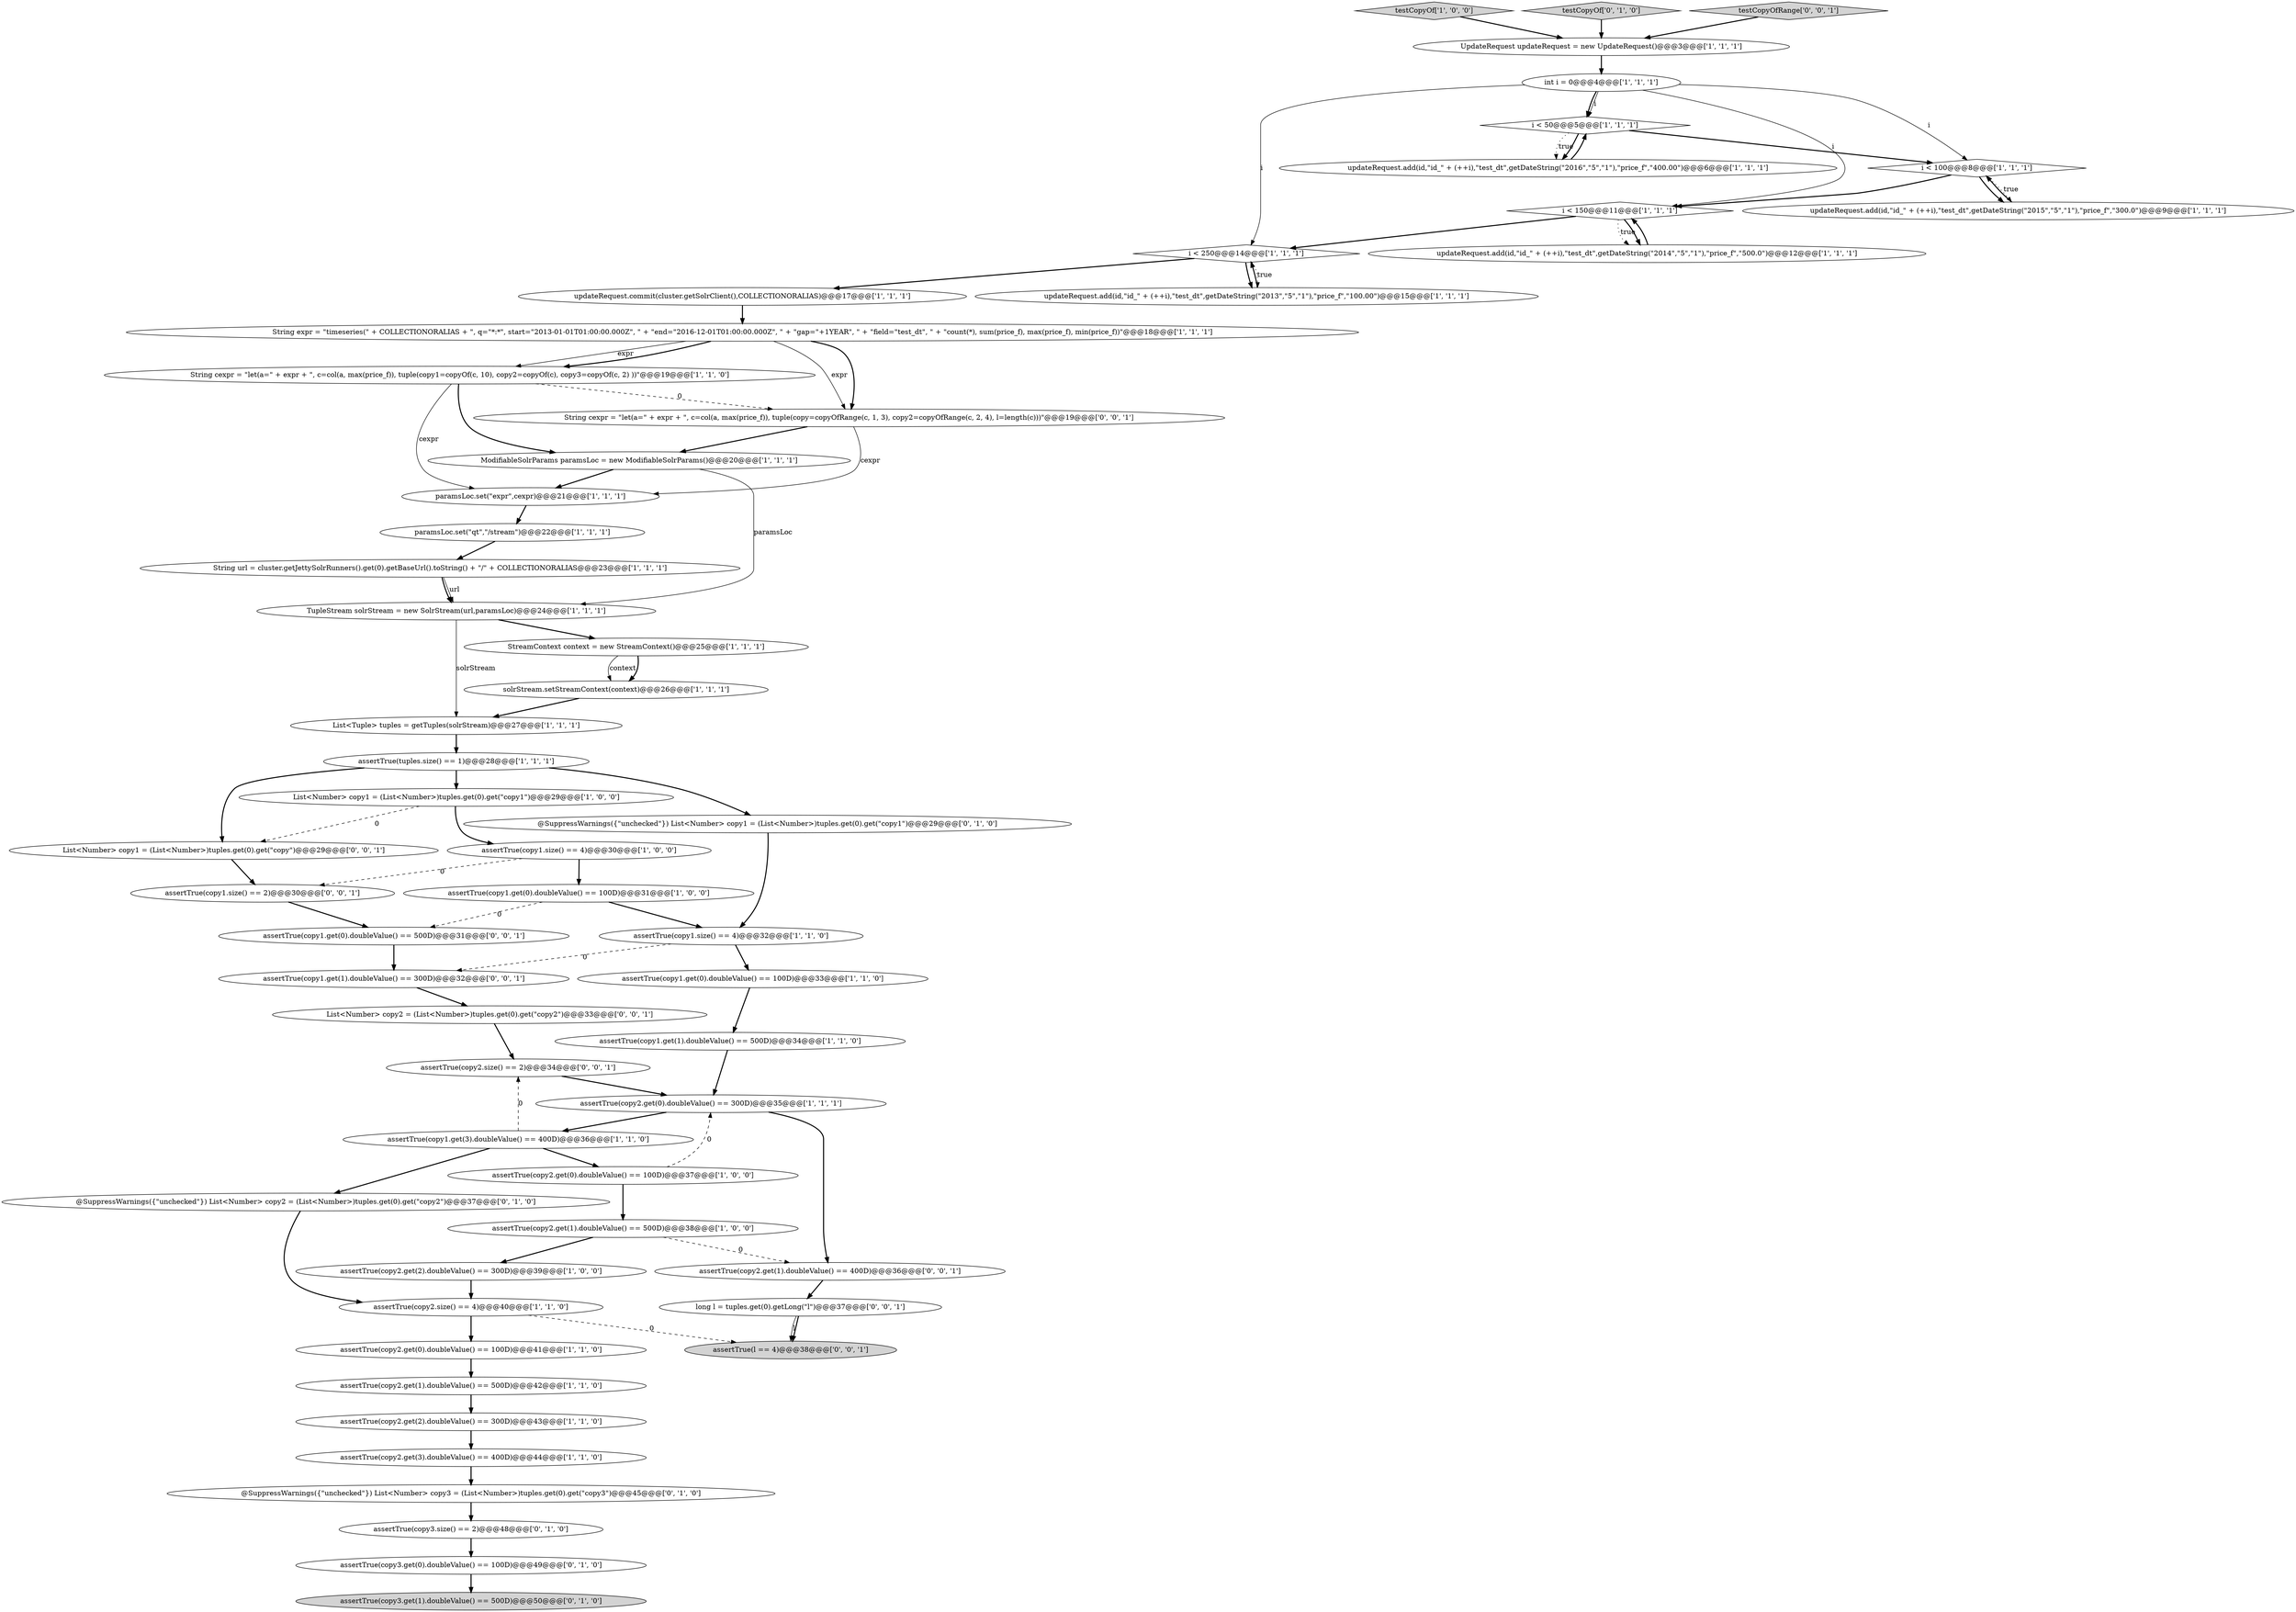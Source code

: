 digraph {
26 [style = filled, label = "assertTrue(copy1.get(0).doubleValue() == 100D)@@@31@@@['1', '0', '0']", fillcolor = white, shape = ellipse image = "AAA0AAABBB1BBB"];
1 [style = filled, label = "List<Number> copy1 = (List<Number>)tuples.get(0).get(\"copy1\")@@@29@@@['1', '0', '0']", fillcolor = white, shape = ellipse image = "AAA0AAABBB1BBB"];
11 [style = filled, label = "assertTrue(tuples.size() == 1)@@@28@@@['1', '1', '1']", fillcolor = white, shape = ellipse image = "AAA0AAABBB1BBB"];
55 [style = filled, label = "String cexpr = \"let(a=\" + expr + \", c=col(a, max(price_f)), tuple(copy=copyOfRange(c, 1, 3), copy2=copyOfRange(c, 2, 4), l=length(c)))\"@@@19@@@['0', '0', '1']", fillcolor = white, shape = ellipse image = "AAA0AAABBB3BBB"];
21 [style = filled, label = "ModifiableSolrParams paramsLoc = new ModifiableSolrParams()@@@20@@@['1', '1', '1']", fillcolor = white, shape = ellipse image = "AAA0AAABBB1BBB"];
36 [style = filled, label = "i < 250@@@14@@@['1', '1', '1']", fillcolor = white, shape = diamond image = "AAA0AAABBB1BBB"];
22 [style = filled, label = "List<Tuple> tuples = getTuples(solrStream)@@@27@@@['1', '1', '1']", fillcolor = white, shape = ellipse image = "AAA0AAABBB1BBB"];
40 [style = filled, label = "assertTrue(copy3.get(1).doubleValue() == 500D)@@@50@@@['0', '1', '0']", fillcolor = lightgray, shape = ellipse image = "AAA0AAABBB2BBB"];
49 [style = filled, label = "assertTrue(copy1.size() == 2)@@@30@@@['0', '0', '1']", fillcolor = white, shape = ellipse image = "AAA0AAABBB3BBB"];
32 [style = filled, label = "String cexpr = \"let(a=\" + expr + \", c=col(a, max(price_f)), tuple(copy1=copyOf(c, 10), copy2=copyOf(c), copy3=copyOf(c, 2) ))\"@@@19@@@['1', '1', '0']", fillcolor = white, shape = ellipse image = "AAA0AAABBB1BBB"];
38 [style = filled, label = "assertTrue(copy1.get(1).doubleValue() == 500D)@@@34@@@['1', '1', '0']", fillcolor = white, shape = ellipse image = "AAA0AAABBB1BBB"];
5 [style = filled, label = "paramsLoc.set(\"expr\",cexpr)@@@21@@@['1', '1', '1']", fillcolor = white, shape = ellipse image = "AAA0AAABBB1BBB"];
56 [style = filled, label = "List<Number> copy2 = (List<Number>)tuples.get(0).get(\"copy2\")@@@33@@@['0', '0', '1']", fillcolor = white, shape = ellipse image = "AAA0AAABBB3BBB"];
23 [style = filled, label = "testCopyOf['1', '0', '0']", fillcolor = lightgray, shape = diamond image = "AAA0AAABBB1BBB"];
8 [style = filled, label = "assertTrue(copy2.get(0).doubleValue() == 300D)@@@35@@@['1', '1', '1']", fillcolor = white, shape = ellipse image = "AAA0AAABBB1BBB"];
42 [style = filled, label = "@SuppressWarnings({\"unchecked\"}) List<Number> copy2 = (List<Number>)tuples.get(0).get(\"copy2\")@@@37@@@['0', '1', '0']", fillcolor = white, shape = ellipse image = "AAA0AAABBB2BBB"];
44 [style = filled, label = "@SuppressWarnings({\"unchecked\"}) List<Number> copy1 = (List<Number>)tuples.get(0).get(\"copy1\")@@@29@@@['0', '1', '0']", fillcolor = white, shape = ellipse image = "AAA0AAABBB2BBB"];
7 [style = filled, label = "TupleStream solrStream = new SolrStream(url,paramsLoc)@@@24@@@['1', '1', '1']", fillcolor = white, shape = ellipse image = "AAA0AAABBB1BBB"];
33 [style = filled, label = "assertTrue(copy2.get(2).doubleValue() == 300D)@@@39@@@['1', '0', '0']", fillcolor = white, shape = ellipse image = "AAA0AAABBB1BBB"];
3 [style = filled, label = "UpdateRequest updateRequest = new UpdateRequest()@@@3@@@['1', '1', '1']", fillcolor = white, shape = ellipse image = "AAA0AAABBB1BBB"];
41 [style = filled, label = "testCopyOf['0', '1', '0']", fillcolor = lightgray, shape = diamond image = "AAA0AAABBB2BBB"];
43 [style = filled, label = "assertTrue(copy3.size() == 2)@@@48@@@['0', '1', '0']", fillcolor = white, shape = ellipse image = "AAA0AAABBB2BBB"];
20 [style = filled, label = "solrStream.setStreamContext(context)@@@26@@@['1', '1', '1']", fillcolor = white, shape = ellipse image = "AAA0AAABBB1BBB"];
45 [style = filled, label = "@SuppressWarnings({\"unchecked\"}) List<Number> copy3 = (List<Number>)tuples.get(0).get(\"copy3\")@@@45@@@['0', '1', '0']", fillcolor = white, shape = ellipse image = "AAA0AAABBB2BBB"];
35 [style = filled, label = "paramsLoc.set(\"qt\",\"/stream\")@@@22@@@['1', '1', '1']", fillcolor = white, shape = ellipse image = "AAA0AAABBB1BBB"];
48 [style = filled, label = "assertTrue(copy1.get(0).doubleValue() == 500D)@@@31@@@['0', '0', '1']", fillcolor = white, shape = ellipse image = "AAA0AAABBB3BBB"];
37 [style = filled, label = "assertTrue(copy1.size() == 4)@@@32@@@['1', '1', '0']", fillcolor = white, shape = ellipse image = "AAA0AAABBB1BBB"];
9 [style = filled, label = "i < 50@@@5@@@['1', '1', '1']", fillcolor = white, shape = diamond image = "AAA0AAABBB1BBB"];
25 [style = filled, label = "StreamContext context = new StreamContext()@@@25@@@['1', '1', '1']", fillcolor = white, shape = ellipse image = "AAA0AAABBB1BBB"];
52 [style = filled, label = "assertTrue(copy2.get(1).doubleValue() == 400D)@@@36@@@['0', '0', '1']", fillcolor = white, shape = ellipse image = "AAA0AAABBB3BBB"];
15 [style = filled, label = "assertTrue(copy2.get(1).doubleValue() == 500D)@@@42@@@['1', '1', '0']", fillcolor = white, shape = ellipse image = "AAA0AAABBB1BBB"];
24 [style = filled, label = "updateRequest.add(id,\"id_\" + (++i),\"test_dt\",getDateString(\"2016\",\"5\",\"1\"),\"price_f\",\"400.00\")@@@6@@@['1', '1', '1']", fillcolor = white, shape = ellipse image = "AAA0AAABBB1BBB"];
0 [style = filled, label = "assertTrue(copy1.get(3).doubleValue() == 400D)@@@36@@@['1', '1', '0']", fillcolor = white, shape = ellipse image = "AAA0AAABBB1BBB"];
17 [style = filled, label = "assertTrue(copy1.get(0).doubleValue() == 100D)@@@33@@@['1', '1', '0']", fillcolor = white, shape = ellipse image = "AAA0AAABBB1BBB"];
46 [style = filled, label = "long l = tuples.get(0).getLong(\"l\")@@@37@@@['0', '0', '1']", fillcolor = white, shape = ellipse image = "AAA0AAABBB3BBB"];
47 [style = filled, label = "List<Number> copy1 = (List<Number>)tuples.get(0).get(\"copy\")@@@29@@@['0', '0', '1']", fillcolor = white, shape = ellipse image = "AAA0AAABBB3BBB"];
34 [style = filled, label = "i < 150@@@11@@@['1', '1', '1']", fillcolor = white, shape = diamond image = "AAA0AAABBB1BBB"];
50 [style = filled, label = "assertTrue(l == 4)@@@38@@@['0', '0', '1']", fillcolor = lightgray, shape = ellipse image = "AAA0AAABBB3BBB"];
18 [style = filled, label = "i < 100@@@8@@@['1', '1', '1']", fillcolor = white, shape = diamond image = "AAA0AAABBB1BBB"];
51 [style = filled, label = "assertTrue(copy1.get(1).doubleValue() == 300D)@@@32@@@['0', '0', '1']", fillcolor = white, shape = ellipse image = "AAA0AAABBB3BBB"];
28 [style = filled, label = "assertTrue(copy2.get(0).doubleValue() == 100D)@@@41@@@['1', '1', '0']", fillcolor = white, shape = ellipse image = "AAA0AAABBB1BBB"];
13 [style = filled, label = "String url = cluster.getJettySolrRunners().get(0).getBaseUrl().toString() + \"/\" + COLLECTIONORALIAS@@@23@@@['1', '1', '1']", fillcolor = white, shape = ellipse image = "AAA0AAABBB1BBB"];
14 [style = filled, label = "int i = 0@@@4@@@['1', '1', '1']", fillcolor = white, shape = ellipse image = "AAA0AAABBB1BBB"];
39 [style = filled, label = "assertTrue(copy3.get(0).doubleValue() == 100D)@@@49@@@['0', '1', '0']", fillcolor = white, shape = ellipse image = "AAA0AAABBB2BBB"];
10 [style = filled, label = "String expr = \"timeseries(\" + COLLECTIONORALIAS + \", q=\"*:*\", start=\"2013-01-01T01:00:00.000Z\", \" + \"end=\"2016-12-01T01:00:00.000Z\", \" + \"gap=\"+1YEAR\", \" + \"field=\"test_dt\", \" + \"count(*), sum(price_f), max(price_f), min(price_f))\"@@@18@@@['1', '1', '1']", fillcolor = white, shape = ellipse image = "AAA0AAABBB1BBB"];
19 [style = filled, label = "updateRequest.add(id,\"id_\" + (++i),\"test_dt\",getDateString(\"2014\",\"5\",\"1\"),\"price_f\",\"500.0\")@@@12@@@['1', '1', '1']", fillcolor = white, shape = ellipse image = "AAA0AAABBB1BBB"];
2 [style = filled, label = "assertTrue(copy2.get(1).doubleValue() == 500D)@@@38@@@['1', '0', '0']", fillcolor = white, shape = ellipse image = "AAA0AAABBB1BBB"];
29 [style = filled, label = "updateRequest.add(id,\"id_\" + (++i),\"test_dt\",getDateString(\"2015\",\"5\",\"1\"),\"price_f\",\"300.0\")@@@9@@@['1', '1', '1']", fillcolor = white, shape = ellipse image = "AAA0AAABBB1BBB"];
6 [style = filled, label = "updateRequest.commit(cluster.getSolrClient(),COLLECTIONORALIAS)@@@17@@@['1', '1', '1']", fillcolor = white, shape = ellipse image = "AAA0AAABBB1BBB"];
30 [style = filled, label = "assertTrue(copy1.size() == 4)@@@30@@@['1', '0', '0']", fillcolor = white, shape = ellipse image = "AAA0AAABBB1BBB"];
53 [style = filled, label = "testCopyOfRange['0', '0', '1']", fillcolor = lightgray, shape = diamond image = "AAA0AAABBB3BBB"];
31 [style = filled, label = "assertTrue(copy2.get(3).doubleValue() == 400D)@@@44@@@['1', '1', '0']", fillcolor = white, shape = ellipse image = "AAA0AAABBB1BBB"];
4 [style = filled, label = "updateRequest.add(id,\"id_\" + (++i),\"test_dt\",getDateString(\"2013\",\"5\",\"1\"),\"price_f\",\"100.00\")@@@15@@@['1', '1', '1']", fillcolor = white, shape = ellipse image = "AAA0AAABBB1BBB"];
27 [style = filled, label = "assertTrue(copy2.get(0).doubleValue() == 100D)@@@37@@@['1', '0', '0']", fillcolor = white, shape = ellipse image = "AAA0AAABBB1BBB"];
12 [style = filled, label = "assertTrue(copy2.get(2).doubleValue() == 300D)@@@43@@@['1', '1', '0']", fillcolor = white, shape = ellipse image = "AAA0AAABBB1BBB"];
16 [style = filled, label = "assertTrue(copy2.size() == 4)@@@40@@@['1', '1', '0']", fillcolor = white, shape = ellipse image = "AAA0AAABBB1BBB"];
54 [style = filled, label = "assertTrue(copy2.size() == 2)@@@34@@@['0', '0', '1']", fillcolor = white, shape = ellipse image = "AAA0AAABBB3BBB"];
53->3 [style = bold, label=""];
25->20 [style = solid, label="context"];
38->8 [style = bold, label=""];
21->7 [style = solid, label="paramsLoc"];
8->52 [style = bold, label=""];
36->4 [style = dotted, label="true"];
34->19 [style = dotted, label="true"];
43->39 [style = bold, label=""];
44->37 [style = bold, label=""];
10->55 [style = bold, label=""];
0->27 [style = bold, label=""];
11->44 [style = bold, label=""];
37->17 [style = bold, label=""];
32->55 [style = dashed, label="0"];
1->30 [style = bold, label=""];
2->33 [style = bold, label=""];
16->28 [style = bold, label=""];
4->36 [style = bold, label=""];
10->32 [style = solid, label="expr"];
30->26 [style = bold, label=""];
3->14 [style = bold, label=""];
36->4 [style = bold, label=""];
0->54 [style = dashed, label="0"];
0->42 [style = bold, label=""];
36->6 [style = bold, label=""];
18->29 [style = dotted, label="true"];
9->24 [style = dotted, label="true"];
35->13 [style = bold, label=""];
26->48 [style = dashed, label="0"];
12->31 [style = bold, label=""];
9->24 [style = bold, label=""];
45->43 [style = bold, label=""];
46->50 [style = solid, label="l"];
14->9 [style = solid, label="i"];
41->3 [style = bold, label=""];
27->8 [style = dashed, label="0"];
51->56 [style = bold, label=""];
18->29 [style = bold, label=""];
32->5 [style = solid, label="cexpr"];
14->18 [style = solid, label="i"];
47->49 [style = bold, label=""];
8->0 [style = bold, label=""];
52->46 [style = bold, label=""];
15->12 [style = bold, label=""];
20->22 [style = bold, label=""];
31->45 [style = bold, label=""];
34->36 [style = bold, label=""];
14->9 [style = bold, label=""];
28->15 [style = bold, label=""];
5->35 [style = bold, label=""];
19->34 [style = bold, label=""];
55->21 [style = bold, label=""];
14->34 [style = solid, label="i"];
2->52 [style = dashed, label="0"];
7->25 [style = bold, label=""];
18->34 [style = bold, label=""];
24->9 [style = bold, label=""];
49->48 [style = bold, label=""];
29->18 [style = bold, label=""];
42->16 [style = bold, label=""];
13->7 [style = solid, label="url"];
9->18 [style = bold, label=""];
22->11 [style = bold, label=""];
23->3 [style = bold, label=""];
10->32 [style = bold, label=""];
13->7 [style = bold, label=""];
54->8 [style = bold, label=""];
1->47 [style = dashed, label="0"];
48->51 [style = bold, label=""];
25->20 [style = bold, label=""];
17->38 [style = bold, label=""];
11->1 [style = bold, label=""];
7->22 [style = solid, label="solrStream"];
11->47 [style = bold, label=""];
14->36 [style = solid, label="i"];
56->54 [style = bold, label=""];
32->21 [style = bold, label=""];
33->16 [style = bold, label=""];
6->10 [style = bold, label=""];
55->5 [style = solid, label="cexpr"];
37->51 [style = dashed, label="0"];
46->50 [style = bold, label=""];
21->5 [style = bold, label=""];
16->50 [style = dashed, label="0"];
39->40 [style = bold, label=""];
30->49 [style = dashed, label="0"];
26->37 [style = bold, label=""];
34->19 [style = bold, label=""];
10->55 [style = solid, label="expr"];
27->2 [style = bold, label=""];
}
